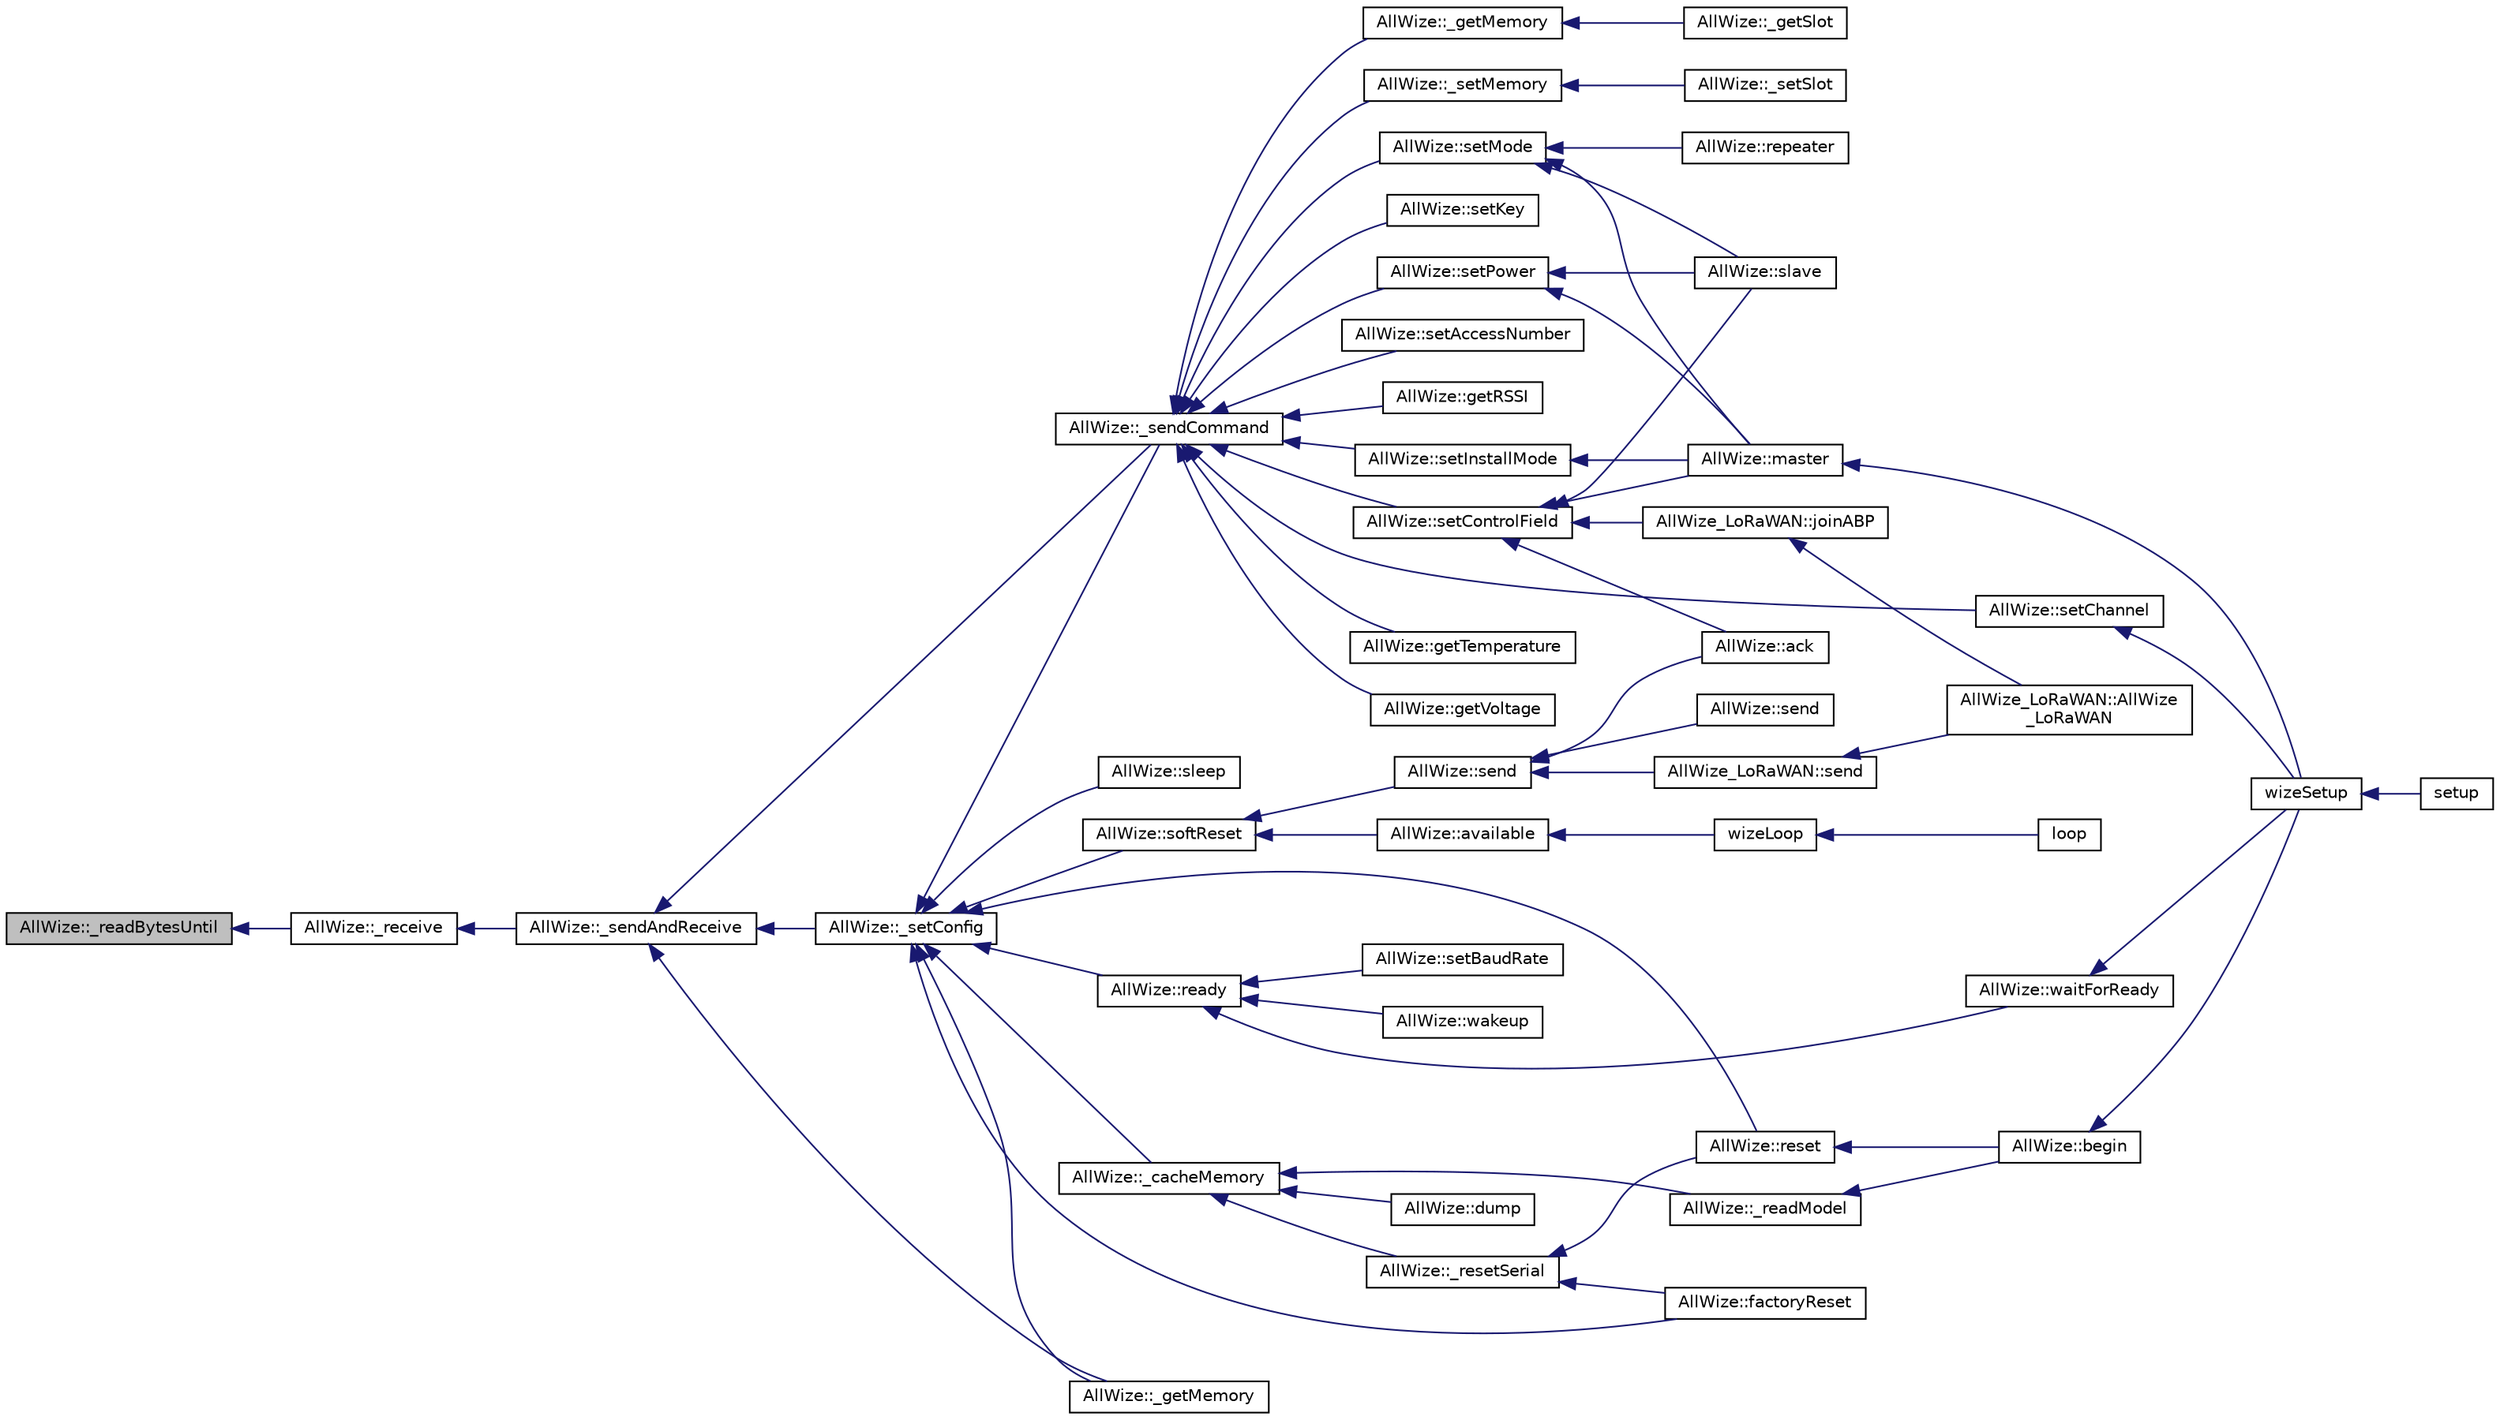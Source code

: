 digraph "AllWize::_readBytesUntil"
{
  edge [fontname="Helvetica",fontsize="10",labelfontname="Helvetica",labelfontsize="10"];
  node [fontname="Helvetica",fontsize="10",shape=record];
  rankdir="LR";
  Node260 [label="AllWize::_readBytesUntil",height=0.2,width=0.4,color="black", fillcolor="grey75", style="filled", fontcolor="black"];
  Node260 -> Node261 [dir="back",color="midnightblue",fontsize="10",style="solid",fontname="Helvetica"];
  Node261 [label="AllWize::_receive",height=0.2,width=0.4,color="black", fillcolor="white", style="filled",URL="$classAllWize.html#a197c8bd0c47789acefd4e360ca697feb",tooltip="Listens to incoming data from the module until timeout or END_OF_RESPONSE. "];
  Node261 -> Node262 [dir="back",color="midnightblue",fontsize="10",style="solid",fontname="Helvetica"];
  Node262 [label="AllWize::_sendAndReceive",height=0.2,width=0.4,color="black", fillcolor="white", style="filled",URL="$classAllWize.html#af4c575f742b3c2a837058846b83fbfe1",tooltip="Sends a binary buffer and waits for response. Returns the number of bytes received and stored in the ..."];
  Node262 -> Node263 [dir="back",color="midnightblue",fontsize="10",style="solid",fontname="Helvetica"];
  Node263 [label="AllWize::_setConfig",height=0.2,width=0.4,color="black", fillcolor="white", style="filled",URL="$classAllWize.html#a493af0599b973f713192b175000264e6",tooltip="Sets or unsets config mode. "];
  Node263 -> Node264 [dir="back",color="midnightblue",fontsize="10",style="solid",fontname="Helvetica"];
  Node264 [label="AllWize::reset",height=0.2,width=0.4,color="black", fillcolor="white", style="filled",URL="$classAllWize.html#a8ea0b58caedcde0af56ffc5547cb84a3",tooltip="Resets the radio module. "];
  Node264 -> Node265 [dir="back",color="midnightblue",fontsize="10",style="solid",fontname="Helvetica"];
  Node265 [label="AllWize::begin",height=0.2,width=0.4,color="black", fillcolor="white", style="filled",URL="$classAllWize.html#a221a7145fd37d4c5fccb786a74d9ceaa",tooltip="Inits the module communications. "];
  Node265 -> Node266 [dir="back",color="midnightblue",fontsize="10",style="solid",fontname="Helvetica"];
  Node266 [label="wizeSetup",height=0.2,width=0.4,color="black", fillcolor="white", style="filled",URL="$wize_8h.html#a6bd811aed13d28451110ad176dabf3c4"];
  Node266 -> Node267 [dir="back",color="midnightblue",fontsize="10",style="solid",fontname="Helvetica"];
  Node267 [label="setup",height=0.2,width=0.4,color="black", fillcolor="white", style="filled",URL="$main_8cpp.html#a4fc01d736fe50cf5b977f755b675f11d"];
  Node263 -> Node268 [dir="back",color="midnightblue",fontsize="10",style="solid",fontname="Helvetica"];
  Node268 [label="AllWize::softReset",height=0.2,width=0.4,color="black", fillcolor="white", style="filled",URL="$classAllWize.html#aa22cb94ed64656f3ba3aef64c566e708",tooltip="Cleans the RX/TX line. "];
  Node268 -> Node269 [dir="back",color="midnightblue",fontsize="10",style="solid",fontname="Helvetica"];
  Node269 [label="AllWize::send",height=0.2,width=0.4,color="black", fillcolor="white", style="filled",URL="$classAllWize.html#aa2841d5e0db15785559d4bb474b76f1d",tooltip="Sends a byte array. "];
  Node269 -> Node270 [dir="back",color="midnightblue",fontsize="10",style="solid",fontname="Helvetica"];
  Node270 [label="AllWize::send",height=0.2,width=0.4,color="black", fillcolor="white", style="filled",URL="$classAllWize.html#abaf41b1ea4c1ffe08c65be9612a58639",tooltip="Sends c-string. "];
  Node269 -> Node271 [dir="back",color="midnightblue",fontsize="10",style="solid",fontname="Helvetica"];
  Node271 [label="AllWize::ack",height=0.2,width=0.4,color="black", fillcolor="white", style="filled",URL="$classAllWize.html#a4e471ab83ad5bb3b04d0f6361c636172",tooltip="Sends an ACK. "];
  Node269 -> Node272 [dir="back",color="midnightblue",fontsize="10",style="solid",fontname="Helvetica"];
  Node272 [label="AllWize_LoRaWAN::send",height=0.2,width=0.4,color="black", fillcolor="white", style="filled",URL="$classAllWize__LoRaWAN.html#a99faabcc5e67ed0a2dfde556f9025fcd",tooltip="Function to assemble and send a LoRaWAN package. "];
  Node272 -> Node273 [dir="back",color="midnightblue",fontsize="10",style="solid",fontname="Helvetica"];
  Node273 [label="AllWize_LoRaWAN::AllWize\l_LoRaWAN",height=0.2,width=0.4,color="black", fillcolor="white", style="filled",URL="$classAllWize__LoRaWAN.html#ac5b05857f081334c65f538e1625af1fc"];
  Node268 -> Node274 [dir="back",color="midnightblue",fontsize="10",style="solid",fontname="Helvetica"];
  Node274 [label="AllWize::available",height=0.2,width=0.4,color="black", fillcolor="white", style="filled",URL="$classAllWize.html#ae75c391473baf8107cae11f2134b7316",tooltip="Returns true if a new message has been received and decoded This method has to be called in the main ..."];
  Node274 -> Node275 [dir="back",color="midnightblue",fontsize="10",style="solid",fontname="Helvetica"];
  Node275 [label="wizeLoop",height=0.2,width=0.4,color="black", fillcolor="white", style="filled",URL="$wize_8h.html#af9253c855c25f3da04c29b2dbcda1ebd"];
  Node275 -> Node276 [dir="back",color="midnightblue",fontsize="10",style="solid",fontname="Helvetica"];
  Node276 [label="loop",height=0.2,width=0.4,color="black", fillcolor="white", style="filled",URL="$main_8cpp.html#afe461d27b9c48d5921c00d521181f12f"];
  Node263 -> Node277 [dir="back",color="midnightblue",fontsize="10",style="solid",fontname="Helvetica"];
  Node277 [label="AllWize::factoryReset",height=0.2,width=0.4,color="black", fillcolor="white", style="filled",URL="$classAllWize.html#a33273da3cd44bc21a930c6f572b902ba",tooltip="Resets the module to factory settings. "];
  Node263 -> Node278 [dir="back",color="midnightblue",fontsize="10",style="solid",fontname="Helvetica"];
  Node278 [label="AllWize::sleep",height=0.2,width=0.4,color="black", fillcolor="white", style="filled",URL="$classAllWize.html#a9e38bd627db0ad557551b66e1b9897c4",tooltip="Sets the radio module in sleep mode. "];
  Node263 -> Node279 [dir="back",color="midnightblue",fontsize="10",style="solid",fontname="Helvetica"];
  Node279 [label="AllWize::ready",height=0.2,width=0.4,color="black", fillcolor="white", style="filled",URL="$classAllWize.html#abc11db103b75ef6cf585c18cca13142c",tooltip="Test whether the radio module is ready or not. "];
  Node279 -> Node280 [dir="back",color="midnightblue",fontsize="10",style="solid",fontname="Helvetica"];
  Node280 [label="AllWize::wakeup",height=0.2,width=0.4,color="black", fillcolor="white", style="filled",URL="$classAllWize.html#a20b9250f67d5dc1914359ba8356b53f2",tooltip="Wakes up the radio from sleep mode. "];
  Node279 -> Node281 [dir="back",color="midnightblue",fontsize="10",style="solid",fontname="Helvetica"];
  Node281 [label="AllWize::waitForReady",height=0.2,width=0.4,color="black", fillcolor="white", style="filled",URL="$classAllWize.html#ac9921fd74e29e23c3c7cb237c2e34086",tooltip="Waits for timeout millis for the module to be ready. "];
  Node281 -> Node266 [dir="back",color="midnightblue",fontsize="10",style="solid",fontname="Helvetica"];
  Node279 -> Node282 [dir="back",color="midnightblue",fontsize="10",style="solid",fontname="Helvetica"];
  Node282 [label="AllWize::setBaudRate",height=0.2,width=0.4,color="black", fillcolor="white", style="filled",URL="$classAllWize.html#aed088a11b03ac4ffd99036dec2591dfe",tooltip="Sets the UART baud rate, requires reset to take effect. "];
  Node263 -> Node283 [dir="back",color="midnightblue",fontsize="10",style="solid",fontname="Helvetica"];
  Node283 [label="AllWize::_sendCommand",height=0.2,width=0.4,color="black", fillcolor="white", style="filled",URL="$classAllWize.html#aa396ffb4a719730440575425c981adef",tooltip="Sends a command with the given data. "];
  Node283 -> Node284 [dir="back",color="midnightblue",fontsize="10",style="solid",fontname="Helvetica"];
  Node284 [label="AllWize::setChannel",height=0.2,width=0.4,color="black", fillcolor="white", style="filled",URL="$classAllWize.html#a9923767d522f096380a594d7f4bbd828",tooltip="Sets the communications channel (for MBUS_MODE_R2 only) "];
  Node284 -> Node266 [dir="back",color="midnightblue",fontsize="10",style="solid",fontname="Helvetica"];
  Node283 -> Node285 [dir="back",color="midnightblue",fontsize="10",style="solid",fontname="Helvetica"];
  Node285 [label="AllWize::setPower",height=0.2,width=0.4,color="black", fillcolor="white", style="filled",URL="$classAllWize.html#a0982b5aa67cb6a8ef098b33cc9894004",tooltip="Sets the RF power. "];
  Node285 -> Node286 [dir="back",color="midnightblue",fontsize="10",style="solid",fontname="Helvetica"];
  Node286 [label="AllWize::master",height=0.2,width=0.4,color="black", fillcolor="white", style="filled",URL="$classAllWize.html#a4bc5852f9e7b1b561d58824c9cdc25c9",tooltip="Sets the module in master mode. "];
  Node286 -> Node266 [dir="back",color="midnightblue",fontsize="10",style="solid",fontname="Helvetica"];
  Node285 -> Node287 [dir="back",color="midnightblue",fontsize="10",style="solid",fontname="Helvetica"];
  Node287 [label="AllWize::slave",height=0.2,width=0.4,color="black", fillcolor="white", style="filled",URL="$classAllWize.html#a04923626b08d628f4fa4ecef2f424f88",tooltip="Sets the module in slave mode. "];
  Node283 -> Node288 [dir="back",color="midnightblue",fontsize="10",style="solid",fontname="Helvetica"];
  Node288 [label="AllWize::setMode",height=0.2,width=0.4,color="black", fillcolor="white", style="filled",URL="$classAllWize.html#acfb7c6ac04ef8cefd4bc472bff2f1ee0",tooltip="Sets the module in one of the available MBus modes. "];
  Node288 -> Node286 [dir="back",color="midnightblue",fontsize="10",style="solid",fontname="Helvetica"];
  Node288 -> Node287 [dir="back",color="midnightblue",fontsize="10",style="solid",fontname="Helvetica"];
  Node288 -> Node289 [dir="back",color="midnightblue",fontsize="10",style="solid",fontname="Helvetica"];
  Node289 [label="AllWize::repeater",height=0.2,width=0.4,color="black", fillcolor="white", style="filled",URL="$classAllWize.html#a5c455d5592a76becb86dc80ecc60e318",tooltip="Sets the module in repeater mode. "];
  Node283 -> Node290 [dir="back",color="midnightblue",fontsize="10",style="solid",fontname="Helvetica"];
  Node290 [label="AllWize::setControlField",height=0.2,width=0.4,color="black", fillcolor="white", style="filled",URL="$classAllWize.html#aedb6eec9766105625527f4895dffb8f3",tooltip="Sets the control field value. "];
  Node290 -> Node286 [dir="back",color="midnightblue",fontsize="10",style="solid",fontname="Helvetica"];
  Node290 -> Node287 [dir="back",color="midnightblue",fontsize="10",style="solid",fontname="Helvetica"];
  Node290 -> Node271 [dir="back",color="midnightblue",fontsize="10",style="solid",fontname="Helvetica"];
  Node290 -> Node291 [dir="back",color="midnightblue",fontsize="10",style="solid",fontname="Helvetica"];
  Node291 [label="AllWize_LoRaWAN::joinABP",height=0.2,width=0.4,color="black", fillcolor="white", style="filled",URL="$classAllWize__LoRaWAN.html#a744997b05e64e223306d6a4b737d5d18",tooltip="Stores the application and network keys for ABP activation. "];
  Node291 -> Node273 [dir="back",color="midnightblue",fontsize="10",style="solid",fontname="Helvetica"];
  Node283 -> Node292 [dir="back",color="midnightblue",fontsize="10",style="solid",fontname="Helvetica"];
  Node292 [label="AllWize::setInstallMode",height=0.2,width=0.4,color="black", fillcolor="white", style="filled",URL="$classAllWize.html#ab4907595aa6aa98fd7144fd81ee92c71",tooltip="Sets the module in one of the available operations modes. "];
  Node292 -> Node286 [dir="back",color="midnightblue",fontsize="10",style="solid",fontname="Helvetica"];
  Node283 -> Node293 [dir="back",color="midnightblue",fontsize="10",style="solid",fontname="Helvetica"];
  Node293 [label="AllWize::setKey",height=0.2,width=0.4,color="black", fillcolor="white", style="filled",URL="$classAllWize.html#a451f2afd2c9a41ffa3fb3eaf8fd89023",tooltip="Sets the default encryption key. "];
  Node283 -> Node294 [dir="back",color="midnightblue",fontsize="10",style="solid",fontname="Helvetica"];
  Node294 [label="AllWize::setAccessNumber",height=0.2,width=0.4,color="black", fillcolor="white", style="filled",URL="$classAllWize.html#ae44ffec387467a6d58848e3097b0a3fc",tooltip="Sets new/specific access number. "];
  Node283 -> Node295 [dir="back",color="midnightblue",fontsize="10",style="solid",fontname="Helvetica"];
  Node295 [label="AllWize::getRSSI",height=0.2,width=0.4,color="black", fillcolor="white", style="filled",URL="$classAllWize.html#aa47617afc6afa09cb941992b60afd48b",tooltip="Returns the RSSI of the last valid packet received TODO: values do not seem right and are not the sam..."];
  Node283 -> Node296 [dir="back",color="midnightblue",fontsize="10",style="solid",fontname="Helvetica"];
  Node296 [label="AllWize::getTemperature",height=0.2,width=0.4,color="black", fillcolor="white", style="filled",URL="$classAllWize.html#a6813b95f24544b78287954fed8d2fa60",tooltip="Returns the internal temperature of the module. "];
  Node283 -> Node297 [dir="back",color="midnightblue",fontsize="10",style="solid",fontname="Helvetica"];
  Node297 [label="AllWize::getVoltage",height=0.2,width=0.4,color="black", fillcolor="white", style="filled",URL="$classAllWize.html#ad9bab2839e1df0359edcecdc1287221d",tooltip="Returns the internal voltage of the module. "];
  Node283 -> Node298 [dir="back",color="midnightblue",fontsize="10",style="solid",fontname="Helvetica"];
  Node298 [label="AllWize::_getMemory",height=0.2,width=0.4,color="black", fillcolor="white", style="filled",URL="$classAllWize.html#a34b0c983476c007f65c9da0501a4037d",tooltip="Returns the contents of memory address. "];
  Node298 -> Node299 [dir="back",color="midnightblue",fontsize="10",style="solid",fontname="Helvetica"];
  Node299 [label="AllWize::_getSlot",height=0.2,width=0.4,color="black", fillcolor="white", style="filled",URL="$classAllWize.html#ac0142644d1c9f69b4c66ee2b5bfc5d82",tooltip="Returns the contents of consecutive memory addresses. "];
  Node283 -> Node300 [dir="back",color="midnightblue",fontsize="10",style="solid",fontname="Helvetica"];
  Node300 [label="AllWize::_setMemory",height=0.2,width=0.4,color="black", fillcolor="white", style="filled",URL="$classAllWize.html#a1ea5bba23570f50e5326108f31c00050",tooltip="Sets non-volatile memory contents starting from given address. "];
  Node300 -> Node301 [dir="back",color="midnightblue",fontsize="10",style="solid",fontname="Helvetica"];
  Node301 [label="AllWize::_setSlot",height=0.2,width=0.4,color="black", fillcolor="white", style="filled",URL="$classAllWize.html#a2f7904041e91637ddf0cd56c6f8831ae",tooltip="Sets non-volatile memory contents starting from given address. "];
  Node263 -> Node302 [dir="back",color="midnightblue",fontsize="10",style="solid",fontname="Helvetica"];
  Node302 [label="AllWize::_cacheMemory",height=0.2,width=0.4,color="black", fillcolor="white", style="filled",URL="$classAllWize.html#a66d3d78edddcc8dfde0cfb1b6deec56e",tooltip="Reads and caches the module memory. "];
  Node302 -> Node303 [dir="back",color="midnightblue",fontsize="10",style="solid",fontname="Helvetica"];
  Node303 [label="AllWize::_resetSerial",height=0.2,width=0.4,color="black", fillcolor="white", style="filled",URL="$classAllWize.html#a49c6e7f221248b0f3a20247346da21f8",tooltip="Resets the serial object. "];
  Node303 -> Node264 [dir="back",color="midnightblue",fontsize="10",style="solid",fontname="Helvetica"];
  Node303 -> Node277 [dir="back",color="midnightblue",fontsize="10",style="solid",fontname="Helvetica"];
  Node302 -> Node304 [dir="back",color="midnightblue",fontsize="10",style="solid",fontname="Helvetica"];
  Node304 [label="AllWize::dump",height=0.2,width=0.4,color="black", fillcolor="white", style="filled",URL="$classAllWize.html#a97bd049b28f17fcb7fbad99f9d42c790",tooltip="Dumps the current memory configuration to the given stream. "];
  Node302 -> Node305 [dir="back",color="midnightblue",fontsize="10",style="solid",fontname="Helvetica"];
  Node305 [label="AllWize::_readModel",height=0.2,width=0.4,color="black", fillcolor="white", style="filled",URL="$classAllWize.html#ae8c87383e24fc244c5f90c204b813564",tooltip="Searches for the module model. "];
  Node305 -> Node265 [dir="back",color="midnightblue",fontsize="10",style="solid",fontname="Helvetica"];
  Node263 -> Node306 [dir="back",color="midnightblue",fontsize="10",style="solid",fontname="Helvetica"];
  Node306 [label="AllWize::_getMemory",height=0.2,width=0.4,color="black", fillcolor="white", style="filled",URL="$classAllWize.html#a02b15aea0053d11c206973706df9f4a0",tooltip="Returns the contents of consecutive memory addresses. "];
  Node262 -> Node283 [dir="back",color="midnightblue",fontsize="10",style="solid",fontname="Helvetica"];
  Node262 -> Node306 [dir="back",color="midnightblue",fontsize="10",style="solid",fontname="Helvetica"];
}
